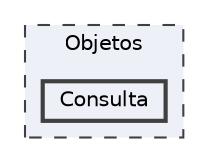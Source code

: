 digraph "Objetos/Consulta"
{
 // LATEX_PDF_SIZE
  bgcolor="transparent";
  edge [fontname=Helvetica,fontsize=10,labelfontname=Helvetica,labelfontsize=10];
  node [fontname=Helvetica,fontsize=10,shape=box,height=0.2,width=0.4];
  compound=true
  subgraph clusterdir_5555721b5545d5495c9dc9d22d18a892 {
    graph [ bgcolor="#edf0f7", pencolor="grey25", label="Objetos", fontname=Helvetica,fontsize=10 style="filled,dashed", URL="dir_5555721b5545d5495c9dc9d22d18a892.html",tooltip=""]
  dir_c98c0042d6e8274688c2708fff30ba23 [label="Consulta", fillcolor="#edf0f7", color="grey25", style="filled,bold", URL="dir_c98c0042d6e8274688c2708fff30ba23.html",tooltip=""];
  }
}
